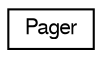 digraph "Graphical Class Hierarchy"
{
  edge [fontname="FreeSans",fontsize="10",labelfontname="FreeSans",labelfontsize="10"];
  node [fontname="FreeSans",fontsize="10",shape=record];
  rankdir="LR";
  Node0 [label="Pager",height=0.2,width=0.4,color="black", fillcolor="white", style="filled",URL="$structPager.html"];
}
